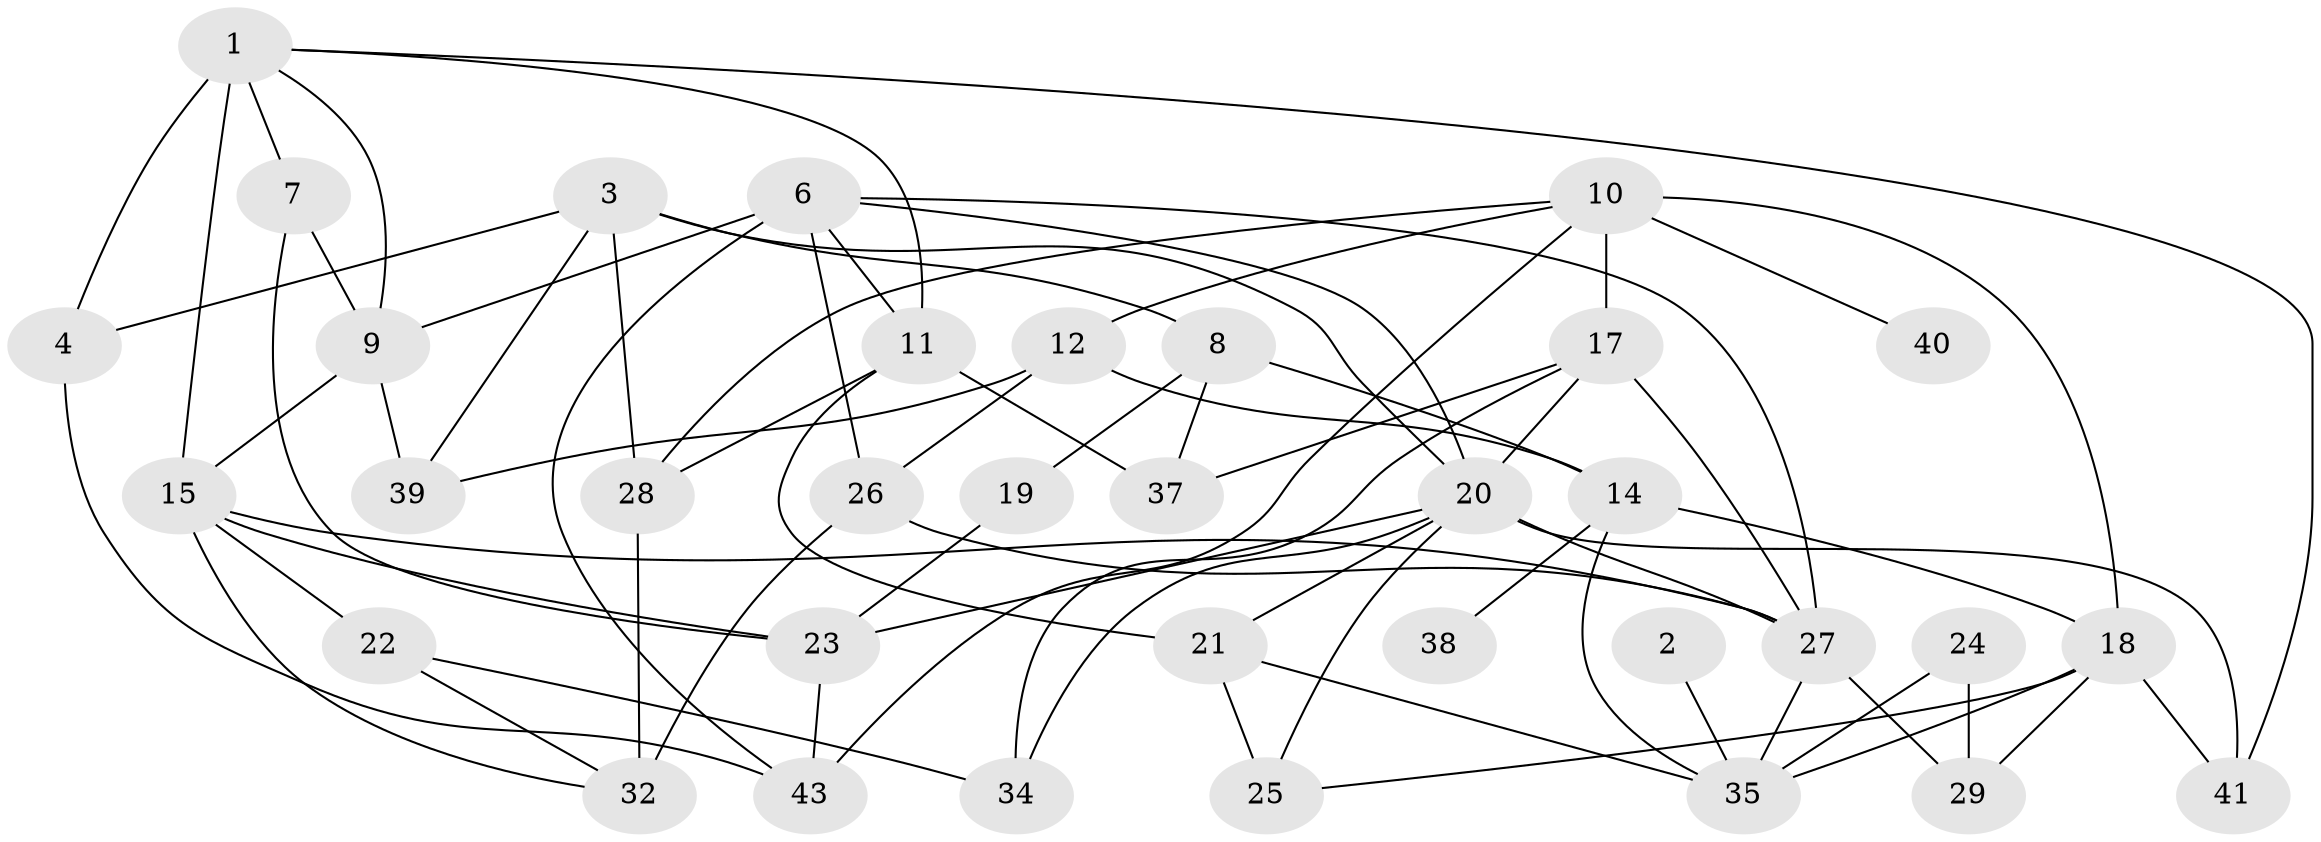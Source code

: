 // original degree distribution, {5: 0.07339449541284404, 1: 0.2018348623853211, 2: 0.22935779816513763, 0: 0.07339449541284404, 4: 0.23853211009174313, 3: 0.14678899082568808, 6: 0.027522935779816515, 8: 0.009174311926605505}
// Generated by graph-tools (version 1.1) at 2025/48/03/04/25 22:48:21]
// undirected, 35 vertices, 72 edges
graph export_dot {
  node [color=gray90,style=filled];
  1;
  2;
  3;
  4;
  6;
  7;
  8;
  9;
  10;
  11;
  12;
  14;
  15;
  17;
  18;
  19;
  20;
  21;
  22;
  23;
  24;
  25;
  26;
  27;
  28;
  29;
  32;
  34;
  35;
  37;
  38;
  39;
  40;
  41;
  43;
  1 -- 4 [weight=1.0];
  1 -- 7 [weight=1.0];
  1 -- 9 [weight=1.0];
  1 -- 11 [weight=1.0];
  1 -- 15 [weight=3.0];
  1 -- 41 [weight=1.0];
  2 -- 35 [weight=1.0];
  3 -- 4 [weight=1.0];
  3 -- 8 [weight=1.0];
  3 -- 20 [weight=2.0];
  3 -- 28 [weight=1.0];
  3 -- 39 [weight=1.0];
  4 -- 43 [weight=1.0];
  6 -- 9 [weight=2.0];
  6 -- 11 [weight=3.0];
  6 -- 20 [weight=1.0];
  6 -- 26 [weight=1.0];
  6 -- 27 [weight=1.0];
  6 -- 43 [weight=1.0];
  7 -- 9 [weight=1.0];
  7 -- 23 [weight=1.0];
  8 -- 14 [weight=1.0];
  8 -- 19 [weight=1.0];
  8 -- 37 [weight=1.0];
  9 -- 15 [weight=1.0];
  9 -- 39 [weight=1.0];
  10 -- 12 [weight=1.0];
  10 -- 17 [weight=1.0];
  10 -- 18 [weight=2.0];
  10 -- 28 [weight=1.0];
  10 -- 40 [weight=1.0];
  10 -- 43 [weight=1.0];
  11 -- 21 [weight=1.0];
  11 -- 28 [weight=1.0];
  11 -- 37 [weight=1.0];
  12 -- 14 [weight=1.0];
  12 -- 26 [weight=1.0];
  12 -- 39 [weight=1.0];
  14 -- 18 [weight=1.0];
  14 -- 35 [weight=1.0];
  14 -- 38 [weight=1.0];
  15 -- 22 [weight=2.0];
  15 -- 23 [weight=1.0];
  15 -- 27 [weight=1.0];
  15 -- 32 [weight=1.0];
  17 -- 20 [weight=1.0];
  17 -- 27 [weight=1.0];
  17 -- 34 [weight=1.0];
  17 -- 37 [weight=1.0];
  18 -- 25 [weight=1.0];
  18 -- 29 [weight=1.0];
  18 -- 35 [weight=1.0];
  18 -- 41 [weight=1.0];
  19 -- 23 [weight=1.0];
  20 -- 21 [weight=1.0];
  20 -- 23 [weight=1.0];
  20 -- 25 [weight=1.0];
  20 -- 27 [weight=3.0];
  20 -- 34 [weight=1.0];
  20 -- 41 [weight=1.0];
  21 -- 25 [weight=2.0];
  21 -- 35 [weight=1.0];
  22 -- 32 [weight=1.0];
  22 -- 34 [weight=1.0];
  23 -- 43 [weight=1.0];
  24 -- 29 [weight=1.0];
  24 -- 35 [weight=1.0];
  26 -- 27 [weight=1.0];
  26 -- 32 [weight=3.0];
  27 -- 29 [weight=1.0];
  27 -- 35 [weight=1.0];
  28 -- 32 [weight=1.0];
}
